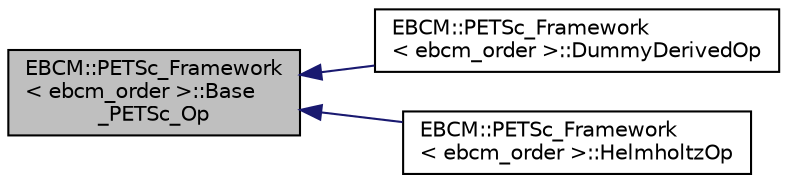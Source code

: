 digraph "EBCM::PETSc_Framework&lt; ebcm_order &gt;::Base_PETSc_Op"
{
  edge [fontname="Helvetica",fontsize="10",labelfontname="Helvetica",labelfontsize="10"];
  node [fontname="Helvetica",fontsize="10",shape=record];
  rankdir="LR";
  Node0 [label="EBCM::PETSc_Framework\l\< ebcm_order \>::Base\l_PETSc_Op",height=0.2,width=0.4,color="black", fillcolor="grey75", style="filled", fontcolor="black"];
  Node0 -> Node1 [dir="back",color="midnightblue",fontsize="10",style="solid",fontname="Helvetica"];
  Node1 [label="EBCM::PETSc_Framework\l\< ebcm_order \>::DummyDerivedOp",height=0.2,width=0.4,color="black", fillcolor="white", style="filled",URL="$classEBCM_1_1PETSc__Framework_1_1DummyDerivedOp.html"];
  Node0 -> Node2 [dir="back",color="midnightblue",fontsize="10",style="solid",fontname="Helvetica"];
  Node2 [label="EBCM::PETSc_Framework\l\< ebcm_order \>::HelmholtzOp",height=0.2,width=0.4,color="black", fillcolor="white", style="filled",URL="$classEBCM_1_1PETSc__Framework_1_1HelmholtzOp.html"];
}
